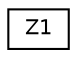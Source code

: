 digraph "Graphical Class Hierarchy"
{
  edge [fontname="Helvetica",fontsize="10",labelfontname="Helvetica",labelfontsize="10"];
  node [fontname="Helvetica",fontsize="10",shape=record];
  rankdir="LR";
  Node0 [label="Z1",height=0.2,width=0.4,color="black", fillcolor="white", style="filled",URL="$struct_z1.html"];
}
